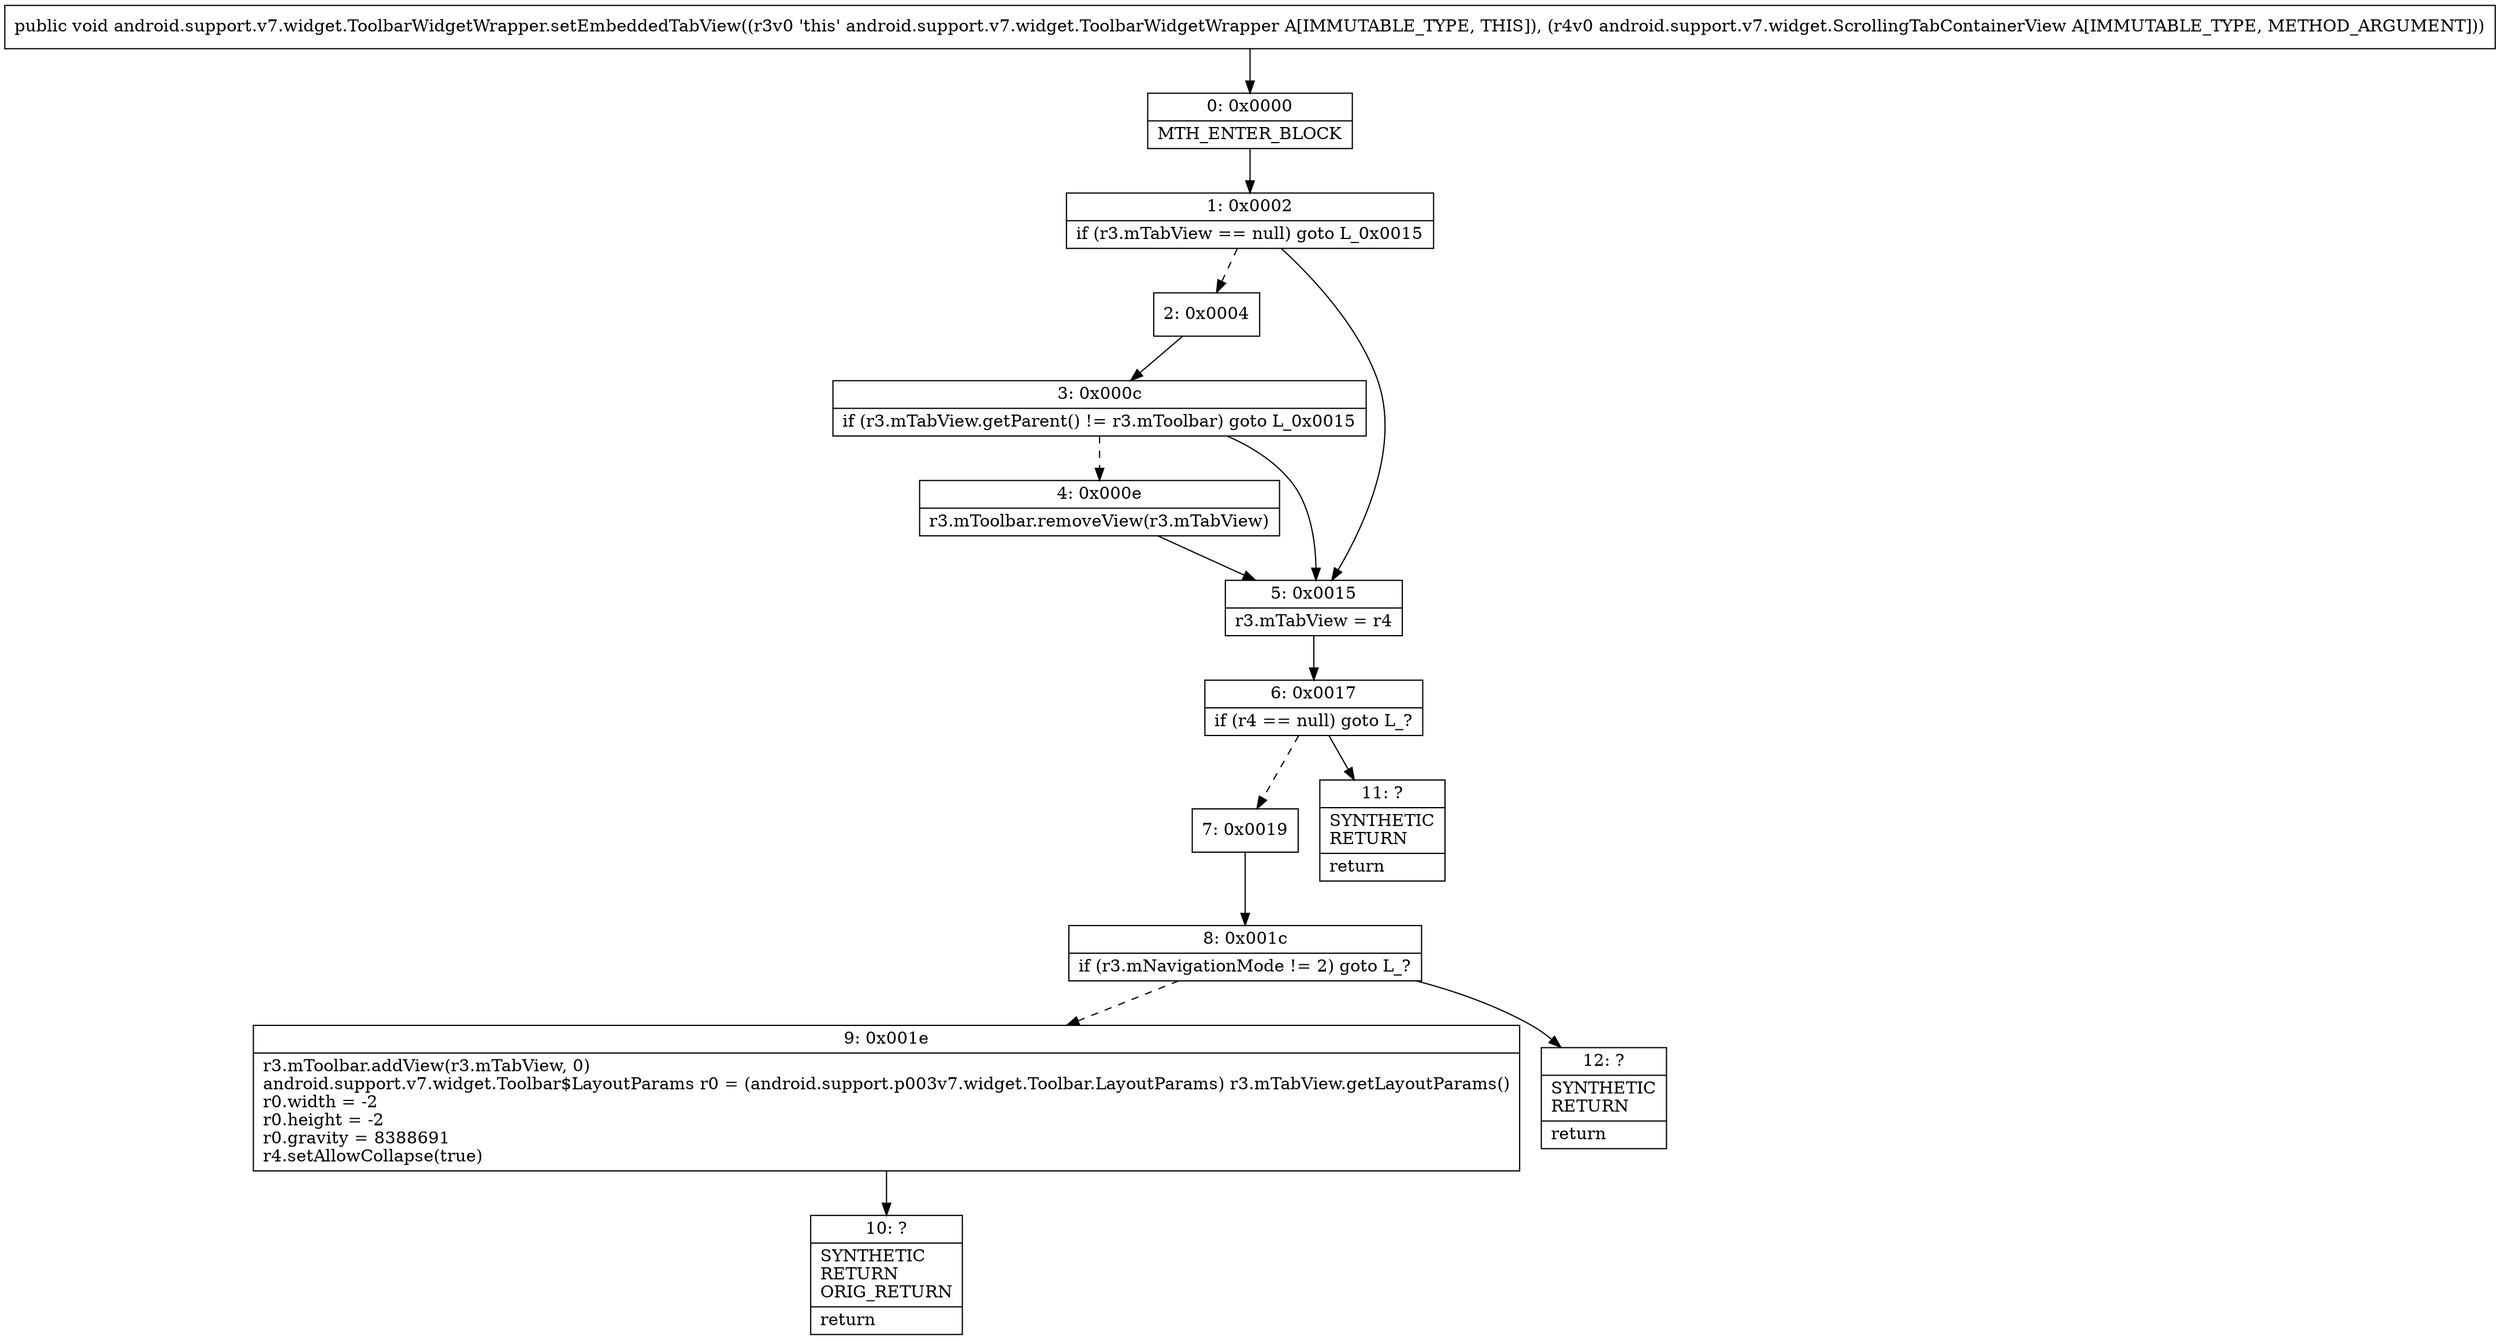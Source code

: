 digraph "CFG forandroid.support.v7.widget.ToolbarWidgetWrapper.setEmbeddedTabView(Landroid\/support\/v7\/widget\/ScrollingTabContainerView;)V" {
Node_0 [shape=record,label="{0\:\ 0x0000|MTH_ENTER_BLOCK\l}"];
Node_1 [shape=record,label="{1\:\ 0x0002|if (r3.mTabView == null) goto L_0x0015\l}"];
Node_2 [shape=record,label="{2\:\ 0x0004}"];
Node_3 [shape=record,label="{3\:\ 0x000c|if (r3.mTabView.getParent() != r3.mToolbar) goto L_0x0015\l}"];
Node_4 [shape=record,label="{4\:\ 0x000e|r3.mToolbar.removeView(r3.mTabView)\l}"];
Node_5 [shape=record,label="{5\:\ 0x0015|r3.mTabView = r4\l}"];
Node_6 [shape=record,label="{6\:\ 0x0017|if (r4 == null) goto L_?\l}"];
Node_7 [shape=record,label="{7\:\ 0x0019}"];
Node_8 [shape=record,label="{8\:\ 0x001c|if (r3.mNavigationMode != 2) goto L_?\l}"];
Node_9 [shape=record,label="{9\:\ 0x001e|r3.mToolbar.addView(r3.mTabView, 0)\landroid.support.v7.widget.Toolbar$LayoutParams r0 = (android.support.p003v7.widget.Toolbar.LayoutParams) r3.mTabView.getLayoutParams()\lr0.width = \-2\lr0.height = \-2\lr0.gravity = 8388691\lr4.setAllowCollapse(true)\l}"];
Node_10 [shape=record,label="{10\:\ ?|SYNTHETIC\lRETURN\lORIG_RETURN\l|return\l}"];
Node_11 [shape=record,label="{11\:\ ?|SYNTHETIC\lRETURN\l|return\l}"];
Node_12 [shape=record,label="{12\:\ ?|SYNTHETIC\lRETURN\l|return\l}"];
MethodNode[shape=record,label="{public void android.support.v7.widget.ToolbarWidgetWrapper.setEmbeddedTabView((r3v0 'this' android.support.v7.widget.ToolbarWidgetWrapper A[IMMUTABLE_TYPE, THIS]), (r4v0 android.support.v7.widget.ScrollingTabContainerView A[IMMUTABLE_TYPE, METHOD_ARGUMENT])) }"];
MethodNode -> Node_0;
Node_0 -> Node_1;
Node_1 -> Node_2[style=dashed];
Node_1 -> Node_5;
Node_2 -> Node_3;
Node_3 -> Node_4[style=dashed];
Node_3 -> Node_5;
Node_4 -> Node_5;
Node_5 -> Node_6;
Node_6 -> Node_7[style=dashed];
Node_6 -> Node_11;
Node_7 -> Node_8;
Node_8 -> Node_9[style=dashed];
Node_8 -> Node_12;
Node_9 -> Node_10;
}

